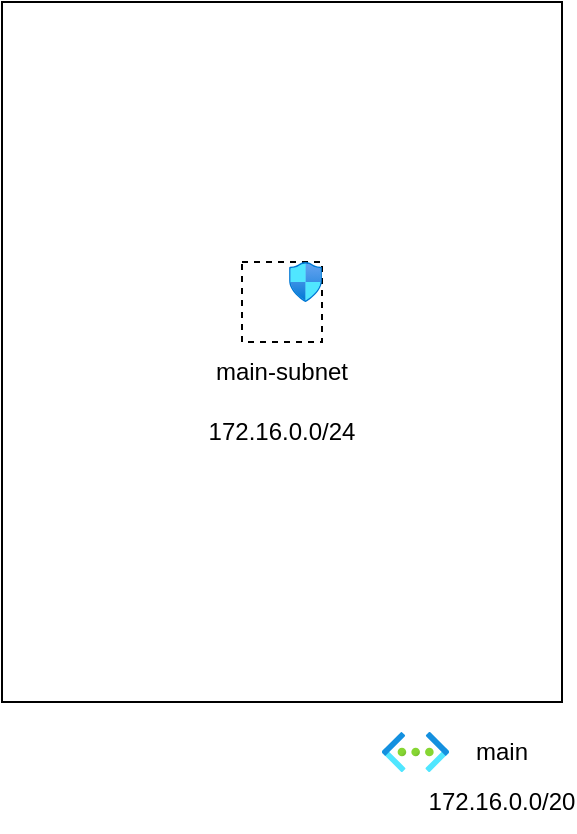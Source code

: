 <mxfile>
    <diagram id="lut3Ta-v0c976ASl9qIL" name="ページ1">
        <mxGraphModel dx="1105" dy="532" grid="1" gridSize="10" guides="1" tooltips="1" connect="1" arrows="1" fold="1" page="1" pageScale="1" pageWidth="827" pageHeight="1169" math="0" shadow="0">
            <root>
                <mxCell id="0"/>
                <mxCell id="1" parent="0"/>
                <mxCell id="rlpLy5eyP_Tx5Tw7G8M6-1" value="" style="rounded=0;whiteSpace=wrap;html=1;" parent="1" vertex="1">
                    <mxGeometry x="240" y="60" width="280" height="350" as="geometry"/>
                </mxCell>
                <mxCell id="rlpLy5eyP_Tx5Tw7G8M6-4" value="main" style="text;html=1;strokeColor=none;fillColor=none;align=center;verticalAlign=middle;whiteSpace=wrap;rounded=0;" parent="1" vertex="1">
                    <mxGeometry x="460" y="420" width="60" height="30" as="geometry"/>
                </mxCell>
                <mxCell id="rlpLy5eyP_Tx5Tw7G8M6-5" value="" style="aspect=fixed;html=1;points=[];align=center;image;fontSize=12;image=img/lib/azure2/networking/Virtual_Networks.svg;" parent="1" vertex="1">
                    <mxGeometry x="430" y="425" width="33.5" height="20" as="geometry"/>
                </mxCell>
                <mxCell id="rlpLy5eyP_Tx5Tw7G8M6-9" value="" style="rounded=0;whiteSpace=wrap;html=1;dashed=1;" parent="1" vertex="1">
                    <mxGeometry x="360" y="190" width="40" height="40" as="geometry"/>
                </mxCell>
                <mxCell id="rlpLy5eyP_Tx5Tw7G8M6-10" value="main-subnet" style="text;html=1;strokeColor=none;fillColor=none;align=center;verticalAlign=middle;whiteSpace=wrap;rounded=0;" parent="1" vertex="1">
                    <mxGeometry x="335" y="230" width="90" height="30" as="geometry"/>
                </mxCell>
                <mxCell id="rlpLy5eyP_Tx5Tw7G8M6-13" value="172.16.0.0/24" style="text;html=1;strokeColor=none;fillColor=none;align=center;verticalAlign=middle;whiteSpace=wrap;rounded=0;" parent="1" vertex="1">
                    <mxGeometry x="335" y="260" width="90" height="30" as="geometry"/>
                </mxCell>
                <mxCell id="rlpLy5eyP_Tx5Tw7G8M6-17" value="172.16.0.0/20" style="text;html=1;strokeColor=none;fillColor=none;align=center;verticalAlign=middle;whiteSpace=wrap;rounded=0;" parent="1" vertex="1">
                    <mxGeometry x="460" y="445" width="60" height="30" as="geometry"/>
                </mxCell>
                <mxCell id="rlpLy5eyP_Tx5Tw7G8M6-23" value="" style="aspect=fixed;html=1;points=[];align=center;image;fontSize=12;image=img/lib/azure2/networking/Network_Security_Groups.svg;dashed=1;" parent="1" vertex="1">
                    <mxGeometry x="383.53" y="190" width="16.47" height="20" as="geometry"/>
                </mxCell>
            </root>
        </mxGraphModel>
    </diagram>
</mxfile>